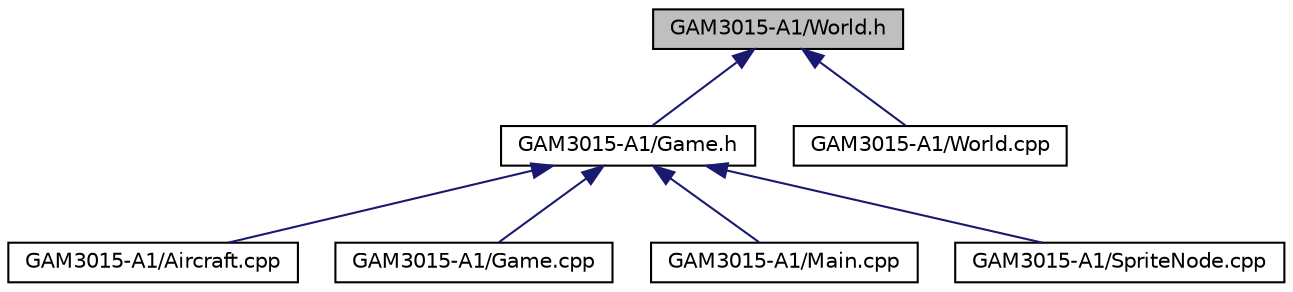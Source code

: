 digraph "GAM3015-A1/World.h"
{
 // LATEX_PDF_SIZE
  edge [fontname="Helvetica",fontsize="10",labelfontname="Helvetica",labelfontsize="10"];
  node [fontname="Helvetica",fontsize="10",shape=record];
  Node1 [label="GAM3015-A1/World.h",height=0.2,width=0.4,color="black", fillcolor="grey75", style="filled", fontcolor="black",tooltip=" "];
  Node1 -> Node2 [dir="back",color="midnightblue",fontsize="10",style="solid"];
  Node2 [label="GAM3015-A1/Game.h",height=0.2,width=0.4,color="black", fillcolor="white", style="filled",URL="$_game_8h.html",tooltip=" "];
  Node2 -> Node3 [dir="back",color="midnightblue",fontsize="10",style="solid"];
  Node3 [label="GAM3015-A1/Aircraft.cpp",height=0.2,width=0.4,color="black", fillcolor="white", style="filled",URL="$_aircraft_8cpp.html",tooltip=" "];
  Node2 -> Node4 [dir="back",color="midnightblue",fontsize="10",style="solid"];
  Node4 [label="GAM3015-A1/Game.cpp",height=0.2,width=0.4,color="black", fillcolor="white", style="filled",URL="$_game_8cpp.html",tooltip=" "];
  Node2 -> Node5 [dir="back",color="midnightblue",fontsize="10",style="solid"];
  Node5 [label="GAM3015-A1/Main.cpp",height=0.2,width=0.4,color="black", fillcolor="white", style="filled",URL="$_main_8cpp.html",tooltip=" "];
  Node2 -> Node6 [dir="back",color="midnightblue",fontsize="10",style="solid"];
  Node6 [label="GAM3015-A1/SpriteNode.cpp",height=0.2,width=0.4,color="black", fillcolor="white", style="filled",URL="$_sprite_node_8cpp.html",tooltip=" "];
  Node1 -> Node7 [dir="back",color="midnightblue",fontsize="10",style="solid"];
  Node7 [label="GAM3015-A1/World.cpp",height=0.2,width=0.4,color="black", fillcolor="white", style="filled",URL="$_world_8cpp.html",tooltip=" "];
}
